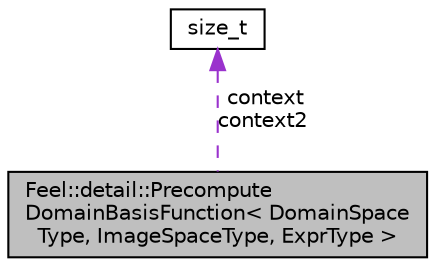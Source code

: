 digraph "Feel::detail::PrecomputeDomainBasisFunction&lt; DomainSpaceType, ImageSpaceType, ExprType &gt;"
{
 // LATEX_PDF_SIZE
  edge [fontname="Helvetica",fontsize="10",labelfontname="Helvetica",labelfontsize="10"];
  node [fontname="Helvetica",fontsize="10",shape=record];
  Node1 [label="Feel::detail::Precompute\lDomainBasisFunction\< DomainSpace\lType, ImageSpaceType, ExprType \>",height=0.2,width=0.4,color="black", fillcolor="grey75", style="filled", fontcolor="black",tooltip=" "];
  Node2 -> Node1 [dir="back",color="darkorchid3",fontsize="10",style="dashed",label=" context\ncontext2" ,fontname="Helvetica"];
  Node2 [label="size_t",height=0.2,width=0.4,color="black", fillcolor="white", style="filled",URL="$classsize__t.html",tooltip=" "];
}
